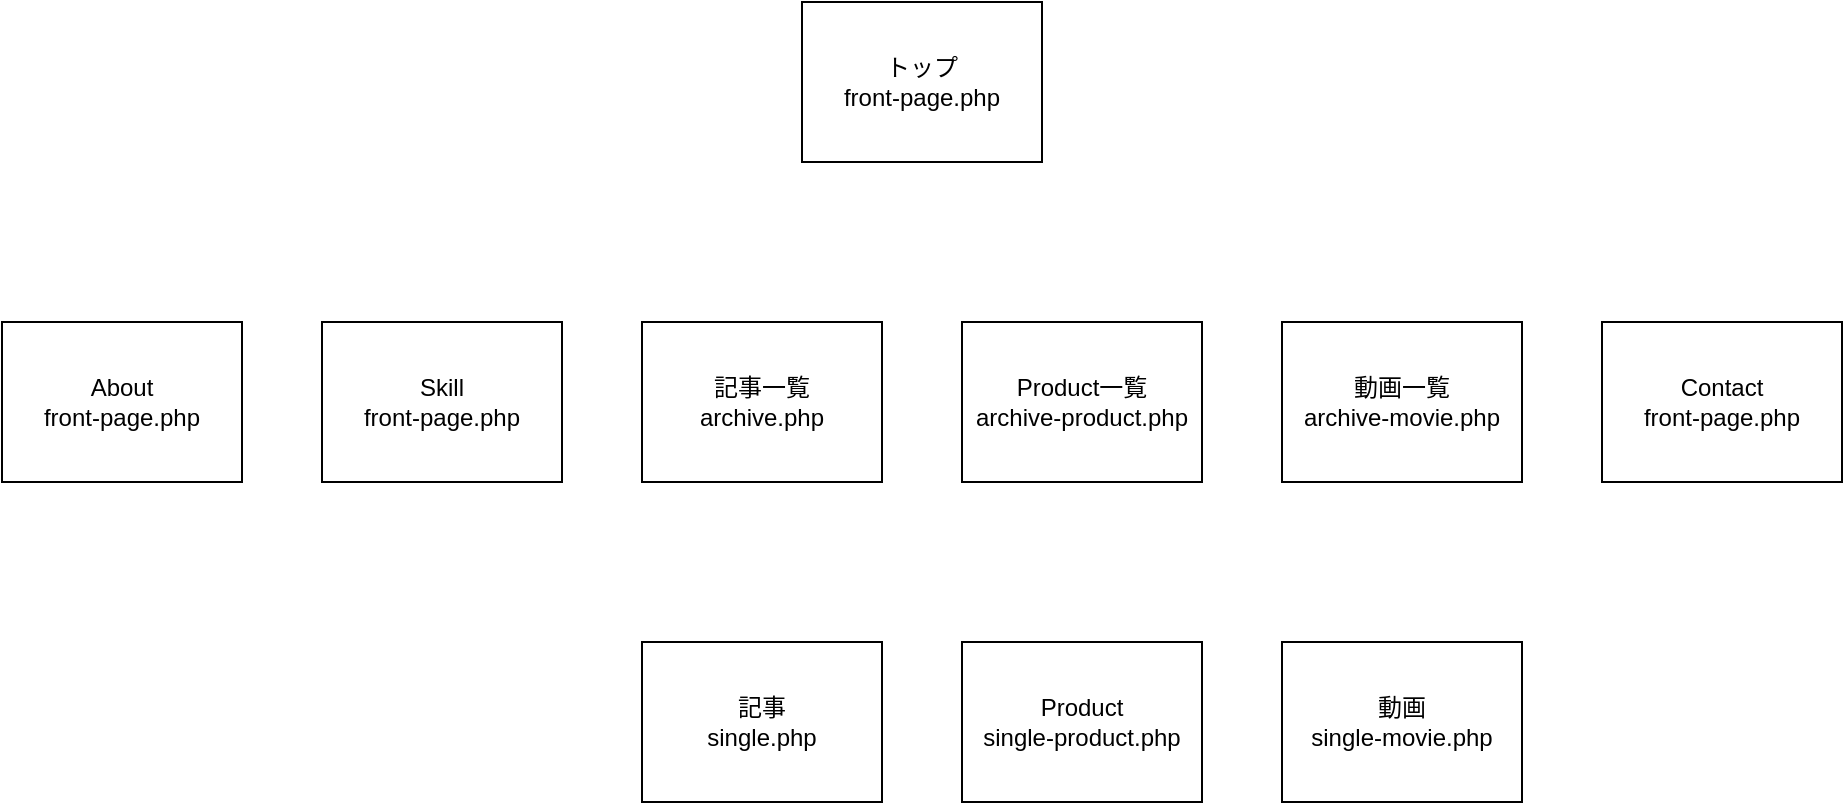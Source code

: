 <mxfile>
    <diagram id="G_1iavEC1IlHCF_u6l_c" name="ページ1">
        <mxGraphModel dx="1291" dy="946" grid="1" gridSize="10" guides="1" tooltips="1" connect="1" arrows="1" fold="1" page="1" pageScale="1" pageWidth="1600" pageHeight="900" math="0" shadow="0">
            <root>
                <mxCell id="0"/>
                <mxCell id="1" parent="0"/>
                <mxCell id="2" value="トップ&lt;br&gt;front-page.php" style="rounded=0;whiteSpace=wrap;html=1;" parent="1" vertex="1">
                    <mxGeometry x="740" y="40" width="120" height="80" as="geometry"/>
                </mxCell>
                <mxCell id="4" value="Product一覧&lt;br&gt;archive-product.php" style="rounded=0;whiteSpace=wrap;html=1;" parent="1" vertex="1">
                    <mxGeometry x="820" y="200" width="120" height="80" as="geometry"/>
                </mxCell>
                <mxCell id="5" value="記事一覧&lt;br&gt;archive.php" style="rounded=0;whiteSpace=wrap;html=1;" parent="1" vertex="1">
                    <mxGeometry x="660" y="200" width="120" height="80" as="geometry"/>
                </mxCell>
                <mxCell id="6" value="&lt;font style=&quot;font-size: 12px;&quot;&gt;Skill&lt;br&gt;front-page.php&lt;/font&gt;" style="rounded=0;whiteSpace=wrap;html=1;" parent="1" vertex="1">
                    <mxGeometry x="500" y="200" width="120" height="80" as="geometry"/>
                </mxCell>
                <mxCell id="7" value="動画一覧&lt;br&gt;archive-movie.php" style="rounded=0;whiteSpace=wrap;html=1;" parent="1" vertex="1">
                    <mxGeometry x="980" y="200" width="120" height="80" as="geometry"/>
                </mxCell>
                <mxCell id="8" value="Contact&lt;br&gt;front-page.php" style="rounded=0;whiteSpace=wrap;html=1;" parent="1" vertex="1">
                    <mxGeometry x="1140" y="200" width="120" height="80" as="geometry"/>
                </mxCell>
                <mxCell id="9" value="&lt;font style=&quot;font-size: 12px;&quot;&gt;About&lt;br&gt;front-page.php&lt;/font&gt;" style="rounded=0;whiteSpace=wrap;html=1;" parent="1" vertex="1">
                    <mxGeometry x="340" y="200" width="120" height="80" as="geometry"/>
                </mxCell>
                <mxCell id="10" value="記事&lt;br&gt;single.php" style="rounded=0;whiteSpace=wrap;html=1;" parent="1" vertex="1">
                    <mxGeometry x="660" y="360" width="120" height="80" as="geometry"/>
                </mxCell>
                <mxCell id="11" value="Product&lt;br&gt;single-product.php" style="rounded=0;whiteSpace=wrap;html=1;" parent="1" vertex="1">
                    <mxGeometry x="820" y="360" width="120" height="80" as="geometry"/>
                </mxCell>
                <mxCell id="12" value="動画&lt;br&gt;single-movie.php" style="rounded=0;whiteSpace=wrap;html=1;" parent="1" vertex="1">
                    <mxGeometry x="980" y="360" width="120" height="80" as="geometry"/>
                </mxCell>
            </root>
        </mxGraphModel>
    </diagram>
</mxfile>